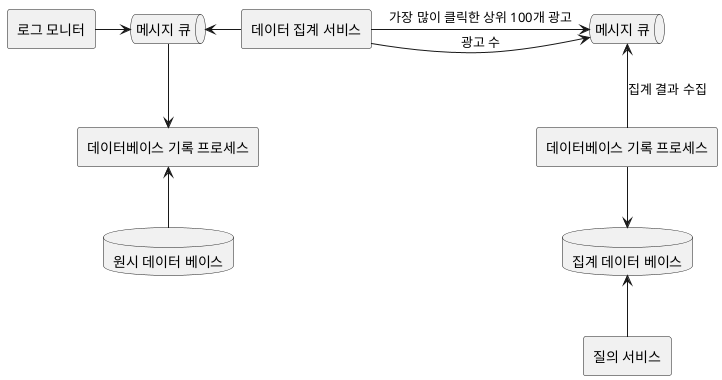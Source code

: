 @startuml
skinparam componentStyle rectangle
component "로그 모니터" as monitor
queue "메시지 큐" as queue1
queue "메시지 큐" as queue2
component "데이터베이스 기록 프로세스" as process1
database "원시 데이터 베이스"
component "데이터 집계 서비스"
component "데이터베이스 기록 프로세스" as process2
database "집계 데이터 베이스"
component "질의 서비스"

monitor -right-> queue1
queue1 -down-> process1
process1 <-down- "원시 데이터 베이스"
"데이터 집계 서비스" -left-> queue1
"데이터 집계 서비스" -right-> queue2 : 광고 수
"데이터 집계 서비스" -right-> queue2 : 가장 많이 클릭한 상위 100개 광고

process2 -up-> queue2 : 집계 결과 수집
process2 -down-> "집계 데이터 베이스"
"질의 서비스" -up-> "집계 데이터 베이스"
@enduml